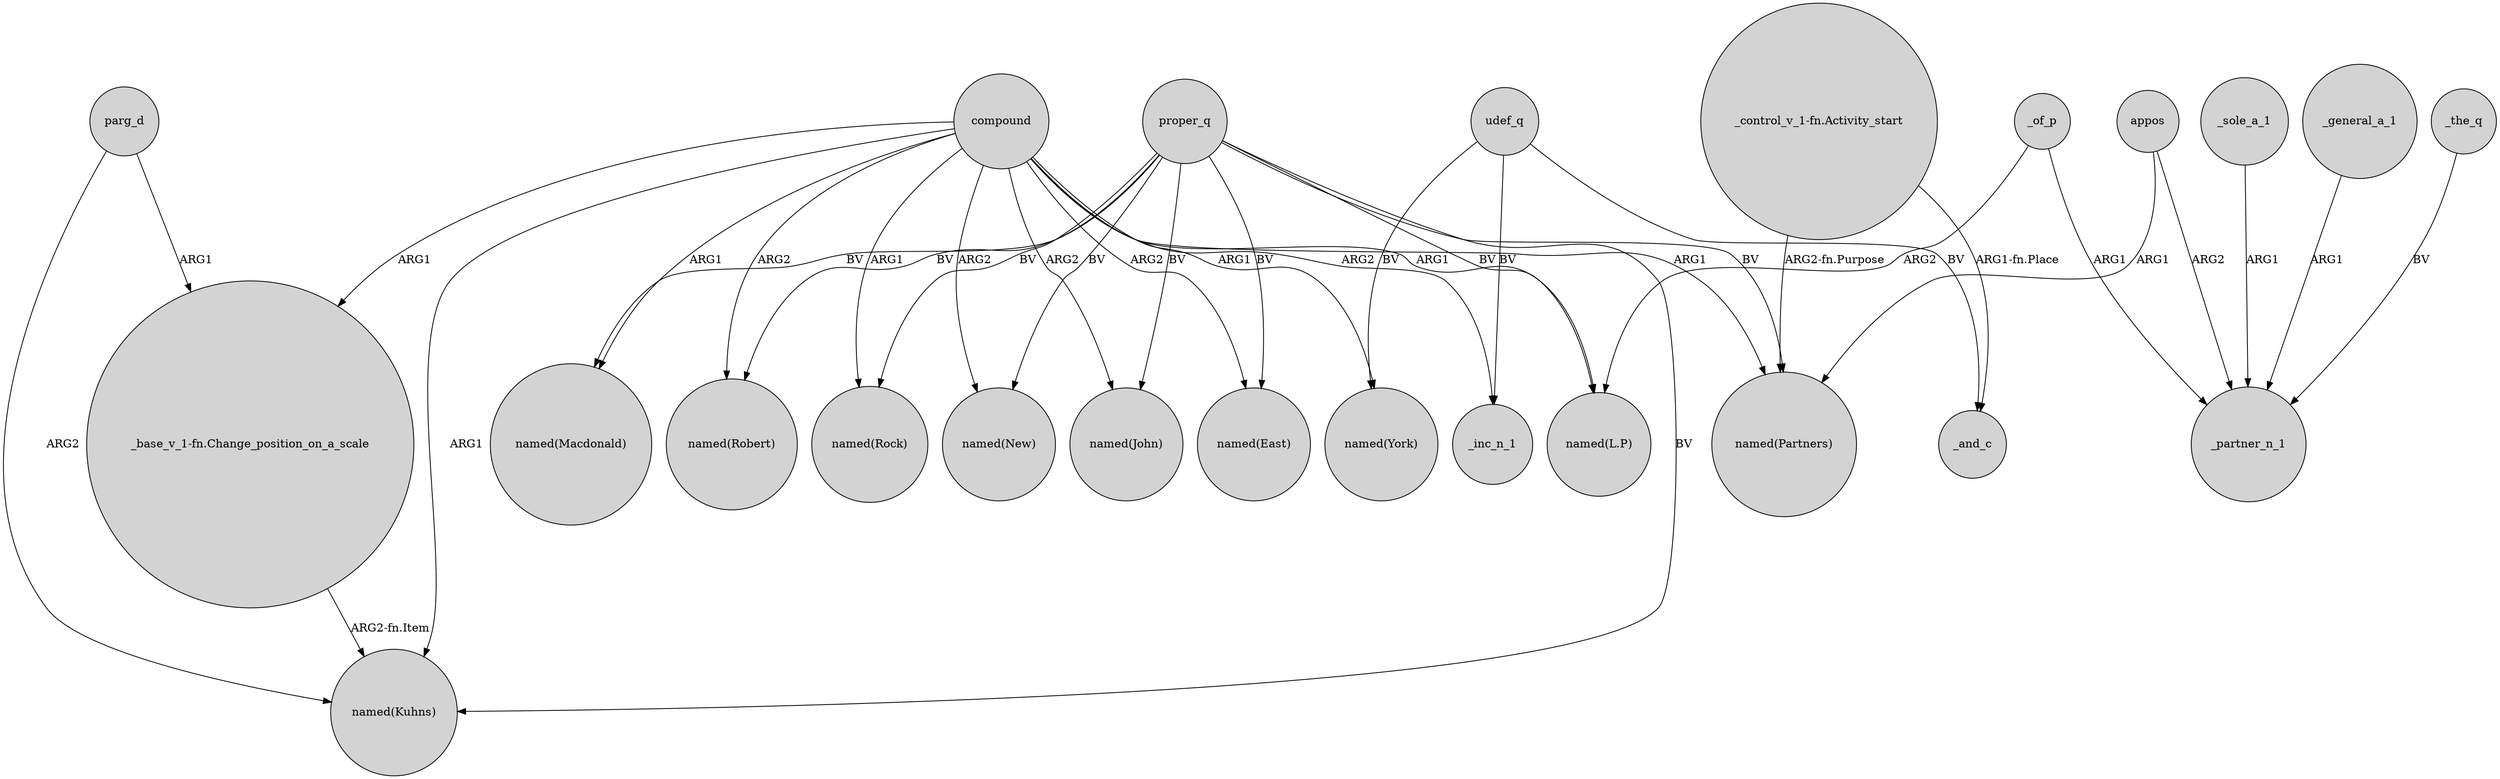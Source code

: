 digraph {
	node [shape=circle style=filled]
	parg_d -> "named(Kuhns)" [label=ARG2]
	compound -> "named(L.P)" [label=ARG1]
	"_base_v_1-fn.Change_position_on_a_scale" -> "named(Kuhns)" [label="ARG2-fn.Item"]
	"_control_v_1-fn.Activity_start" -> _and_c [label="ARG1-fn.Place"]
	compound -> "named(Kuhns)" [label=ARG1]
	"_control_v_1-fn.Activity_start" -> "named(Partners)" [label="ARG2-fn.Purpose"]
	compound -> "named(East)" [label=ARG2]
	parg_d -> "_base_v_1-fn.Change_position_on_a_scale" [label=ARG1]
	compound -> "named(New)" [label=ARG2]
	proper_q -> "named(New)" [label=BV]
	proper_q -> "named(Macdonald)" [label=BV]
	compound -> "named(Macdonald)" [label=ARG1]
	proper_q -> "named(Rock)" [label=BV]
	appos -> _partner_n_1 [label=ARG2]
	proper_q -> "named(Partners)" [label=BV]
	udef_q -> _and_c [label=BV]
	proper_q -> "named(East)" [label=BV]
	appos -> "named(Partners)" [label=ARG1]
	udef_q -> _inc_n_1 [label=BV]
	_sole_a_1 -> _partner_n_1 [label=ARG1]
	compound -> _inc_n_1 [label=ARG2]
	compound -> "named(John)" [label=ARG2]
	compound -> "named(Robert)" [label=ARG2]
	proper_q -> "named(John)" [label=BV]
	proper_q -> "named(L.P)" [label=BV]
	udef_q -> "named(York)" [label=BV]
	_of_p -> "named(L.P)" [label=ARG2]
	compound -> "_base_v_1-fn.Change_position_on_a_scale" [label=ARG1]
	proper_q -> "named(Robert)" [label=BV]
	_general_a_1 -> _partner_n_1 [label=ARG1]
	compound -> "named(York)" [label=ARG1]
	compound -> "named(Rock)" [label=ARG1]
	_of_p -> _partner_n_1 [label=ARG1]
	compound -> "named(Partners)" [label=ARG1]
	proper_q -> "named(Kuhns)" [label=BV]
	_the_q -> _partner_n_1 [label=BV]
}
